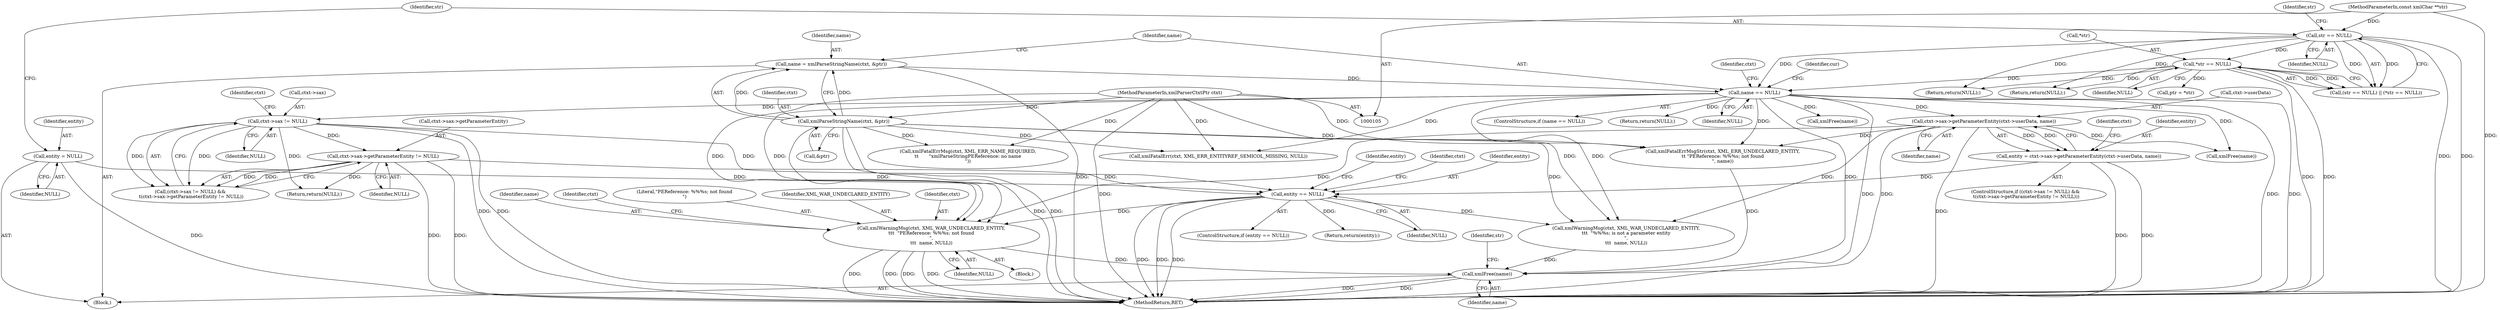 digraph "0_Chrome_d0947db40187f4708c58e64cbd6013faf9eddeed_35@pointer" {
"1000254" [label="(Call,xmlWarningMsg(ctxt, XML_WAR_UNDECLARED_ENTITY,\n\t\t\t  \"PEReference: %%%s; not found\n\",\n\t\t\t  name, NULL))"];
"1000145" [label="(Call,xmlParseStringName(ctxt, &ptr))"];
"1000106" [label="(MethodParameterIn,xmlParserCtxtPtr ctxt)"];
"1000150" [label="(Call,name == NULL)"];
"1000143" [label="(Call,name = xmlParseStringName(ctxt, &ptr))"];
"1000118" [label="(Call,str == NULL)"];
"1000107" [label="(MethodParameterIn,const xmlChar **str)"];
"1000121" [label="(Call,*str == NULL)"];
"1000207" [label="(Call,ctxt->sax->getParameterEntity(ctxt->userData, name))"];
"1000224" [label="(Call,entity == NULL)"];
"1000113" [label="(Call,entity = NULL)"];
"1000205" [label="(Call,entity = ctxt->sax->getParameterEntity(ctxt->userData, name))"];
"1000193" [label="(Call,ctxt->sax != NULL)"];
"1000198" [label="(Call,ctxt->sax->getParameterEntity != NULL)"];
"1000291" [label="(Call,xmlFree(name))"];
"1000108" [label="(Block,)"];
"1000208" [label="(Call,ctxt->userData)"];
"1000224" [label="(Call,entity == NULL)"];
"1000201" [label="(Identifier,ctxt)"];
"1000114" [label="(Identifier,entity)"];
"1000124" [label="(Identifier,NULL)"];
"1000118" [label="(Call,str == NULL)"];
"1000107" [label="(MethodParameterIn,const xmlChar **str)"];
"1000197" [label="(Identifier,NULL)"];
"1000127" [label="(Call,ptr = *str)"];
"1000232" [label="(Identifier,ctxt)"];
"1000223" [label="(ControlStructure,if (entity == NULL))"];
"1000256" [label="(Identifier,XML_WAR_UNDECLARED_ENTITY)"];
"1000225" [label="(Identifier,entity)"];
"1000191" [label="(ControlStructure,if ((ctxt->sax != NULL) &&\n \t(ctxt->sax->getParameterEntity != NULL)))"];
"1000149" [label="(ControlStructure,if (name == NULL))"];
"1000297" [label="(Return,return(entity);)"];
"1000207" [label="(Call,ctxt->sax->getParameterEntity(ctxt->userData, name))"];
"1000206" [label="(Identifier,entity)"];
"1000155" [label="(Identifier,ctxt)"];
"1000255" [label="(Identifier,ctxt)"];
"1000106" [label="(MethodParameterIn,xmlParserCtxtPtr ctxt)"];
"1000258" [label="(Identifier,name)"];
"1000204" [label="(Identifier,NULL)"];
"1000119" [label="(Identifier,str)"];
"1000125" [label="(Return,return(NULL);)"];
"1000205" [label="(Call,entity = ctxt->sax->getParameterEntity(ctxt->userData, name))"];
"1000271" [label="(Identifier,entity)"];
"1000199" [label="(Call,ctxt->sax->getParameterEntity)"];
"1000291" [label="(Call,xmlFree(name))"];
"1000219" [label="(Call,xmlFree(name))"];
"1000151" [label="(Identifier,name)"];
"1000280" [label="(Call,xmlWarningMsg(ctxt, XML_WAR_UNDECLARED_ENTITY,\n\t\t\t  \"%%%s; is not a parameter entity\n\",\n\t\t\t  name, NULL))"];
"1000295" [label="(Identifier,str)"];
"1000150" [label="(Call,name == NULL)"];
"1000162" [label="(Return,return(NULL);)"];
"1000165" [label="(Identifier,cur)"];
"1000253" [label="(Block,)"];
"1000117" [label="(Call,(str == NULL) || (*str == NULL))"];
"1000226" [label="(Identifier,NULL)"];
"1000221" [label="(Return,return(NULL);)"];
"1000147" [label="(Call,&ptr)"];
"1000154" [label="(Call,xmlFatalErrMsg(ctxt, XML_ERR_NAME_REQUIRED,\n\t\t       \"xmlParseStringPEReference: no name\n\"))"];
"1000123" [label="(Identifier,str)"];
"1000145" [label="(Call,xmlParseStringName(ctxt, &ptr))"];
"1000122" [label="(Call,*str)"];
"1000193" [label="(Call,ctxt->sax != NULL)"];
"1000152" [label="(Identifier,NULL)"];
"1000254" [label="(Call,xmlWarningMsg(ctxt, XML_WAR_UNDECLARED_ENTITY,\n\t\t\t  \"PEReference: %%%s; not found\n\",\n\t\t\t  name, NULL))"];
"1000292" [label="(Identifier,name)"];
"1000211" [label="(Identifier,name)"];
"1000215" [label="(Identifier,ctxt)"];
"1000247" [label="(Call,xmlFatalErrMsgStr(ctxt, XML_ERR_UNDECLARED_ENTITY,\n\t\t \"PEReference: %%%s; not found\n\", name))"];
"1000262" [label="(Identifier,ctxt)"];
"1000192" [label="(Call,(ctxt->sax != NULL) &&\n \t(ctxt->sax->getParameterEntity != NULL))"];
"1000173" [label="(Call,xmlFatalErr(ctxt, XML_ERR_ENTITYREF_SEMICOL_MISSING, NULL))"];
"1000115" [label="(Identifier,NULL)"];
"1000177" [label="(Call,xmlFree(name))"];
"1000144" [label="(Identifier,name)"];
"1000299" [label="(MethodReturn,RET)"];
"1000139" [label="(Return,return(NULL);)"];
"1000121" [label="(Call,*str == NULL)"];
"1000146" [label="(Identifier,ctxt)"];
"1000259" [label="(Identifier,NULL)"];
"1000257" [label="(Literal,\"PEReference: %%%s; not found\n\")"];
"1000198" [label="(Call,ctxt->sax->getParameterEntity != NULL)"];
"1000194" [label="(Call,ctxt->sax)"];
"1000113" [label="(Call,entity = NULL)"];
"1000143" [label="(Call,name = xmlParseStringName(ctxt, &ptr))"];
"1000120" [label="(Identifier,NULL)"];
"1000254" -> "1000253"  [label="AST: "];
"1000254" -> "1000259"  [label="CFG: "];
"1000255" -> "1000254"  [label="AST: "];
"1000256" -> "1000254"  [label="AST: "];
"1000257" -> "1000254"  [label="AST: "];
"1000258" -> "1000254"  [label="AST: "];
"1000259" -> "1000254"  [label="AST: "];
"1000262" -> "1000254"  [label="CFG: "];
"1000254" -> "1000299"  [label="DDG: "];
"1000254" -> "1000299"  [label="DDG: "];
"1000254" -> "1000299"  [label="DDG: "];
"1000254" -> "1000299"  [label="DDG: "];
"1000145" -> "1000254"  [label="DDG: "];
"1000106" -> "1000254"  [label="DDG: "];
"1000150" -> "1000254"  [label="DDG: "];
"1000207" -> "1000254"  [label="DDG: "];
"1000224" -> "1000254"  [label="DDG: "];
"1000254" -> "1000291"  [label="DDG: "];
"1000145" -> "1000143"  [label="AST: "];
"1000145" -> "1000147"  [label="CFG: "];
"1000146" -> "1000145"  [label="AST: "];
"1000147" -> "1000145"  [label="AST: "];
"1000143" -> "1000145"  [label="CFG: "];
"1000145" -> "1000299"  [label="DDG: "];
"1000145" -> "1000299"  [label="DDG: "];
"1000145" -> "1000143"  [label="DDG: "];
"1000145" -> "1000143"  [label="DDG: "];
"1000106" -> "1000145"  [label="DDG: "];
"1000145" -> "1000154"  [label="DDG: "];
"1000145" -> "1000173"  [label="DDG: "];
"1000145" -> "1000247"  [label="DDG: "];
"1000145" -> "1000280"  [label="DDG: "];
"1000106" -> "1000105"  [label="AST: "];
"1000106" -> "1000299"  [label="DDG: "];
"1000106" -> "1000154"  [label="DDG: "];
"1000106" -> "1000173"  [label="DDG: "];
"1000106" -> "1000247"  [label="DDG: "];
"1000106" -> "1000280"  [label="DDG: "];
"1000150" -> "1000149"  [label="AST: "];
"1000150" -> "1000152"  [label="CFG: "];
"1000151" -> "1000150"  [label="AST: "];
"1000152" -> "1000150"  [label="AST: "];
"1000155" -> "1000150"  [label="CFG: "];
"1000165" -> "1000150"  [label="CFG: "];
"1000150" -> "1000299"  [label="DDG: "];
"1000150" -> "1000299"  [label="DDG: "];
"1000150" -> "1000299"  [label="DDG: "];
"1000143" -> "1000150"  [label="DDG: "];
"1000118" -> "1000150"  [label="DDG: "];
"1000121" -> "1000150"  [label="DDG: "];
"1000150" -> "1000162"  [label="DDG: "];
"1000150" -> "1000173"  [label="DDG: "];
"1000150" -> "1000177"  [label="DDG: "];
"1000150" -> "1000193"  [label="DDG: "];
"1000150" -> "1000207"  [label="DDG: "];
"1000150" -> "1000219"  [label="DDG: "];
"1000150" -> "1000247"  [label="DDG: "];
"1000150" -> "1000280"  [label="DDG: "];
"1000150" -> "1000291"  [label="DDG: "];
"1000143" -> "1000108"  [label="AST: "];
"1000144" -> "1000143"  [label="AST: "];
"1000151" -> "1000143"  [label="CFG: "];
"1000143" -> "1000299"  [label="DDG: "];
"1000118" -> "1000117"  [label="AST: "];
"1000118" -> "1000120"  [label="CFG: "];
"1000119" -> "1000118"  [label="AST: "];
"1000120" -> "1000118"  [label="AST: "];
"1000123" -> "1000118"  [label="CFG: "];
"1000117" -> "1000118"  [label="CFG: "];
"1000118" -> "1000299"  [label="DDG: "];
"1000118" -> "1000299"  [label="DDG: "];
"1000118" -> "1000117"  [label="DDG: "];
"1000118" -> "1000117"  [label="DDG: "];
"1000107" -> "1000118"  [label="DDG: "];
"1000118" -> "1000121"  [label="DDG: "];
"1000118" -> "1000125"  [label="DDG: "];
"1000118" -> "1000139"  [label="DDG: "];
"1000107" -> "1000105"  [label="AST: "];
"1000107" -> "1000299"  [label="DDG: "];
"1000121" -> "1000117"  [label="AST: "];
"1000121" -> "1000124"  [label="CFG: "];
"1000122" -> "1000121"  [label="AST: "];
"1000124" -> "1000121"  [label="AST: "];
"1000117" -> "1000121"  [label="CFG: "];
"1000121" -> "1000299"  [label="DDG: "];
"1000121" -> "1000299"  [label="DDG: "];
"1000121" -> "1000117"  [label="DDG: "];
"1000121" -> "1000117"  [label="DDG: "];
"1000121" -> "1000125"  [label="DDG: "];
"1000121" -> "1000127"  [label="DDG: "];
"1000121" -> "1000139"  [label="DDG: "];
"1000207" -> "1000205"  [label="AST: "];
"1000207" -> "1000211"  [label="CFG: "];
"1000208" -> "1000207"  [label="AST: "];
"1000211" -> "1000207"  [label="AST: "];
"1000205" -> "1000207"  [label="CFG: "];
"1000207" -> "1000299"  [label="DDG: "];
"1000207" -> "1000205"  [label="DDG: "];
"1000207" -> "1000205"  [label="DDG: "];
"1000207" -> "1000219"  [label="DDG: "];
"1000207" -> "1000247"  [label="DDG: "];
"1000207" -> "1000280"  [label="DDG: "];
"1000207" -> "1000291"  [label="DDG: "];
"1000224" -> "1000223"  [label="AST: "];
"1000224" -> "1000226"  [label="CFG: "];
"1000225" -> "1000224"  [label="AST: "];
"1000226" -> "1000224"  [label="AST: "];
"1000232" -> "1000224"  [label="CFG: "];
"1000271" -> "1000224"  [label="CFG: "];
"1000224" -> "1000299"  [label="DDG: "];
"1000224" -> "1000299"  [label="DDG: "];
"1000224" -> "1000299"  [label="DDG: "];
"1000113" -> "1000224"  [label="DDG: "];
"1000205" -> "1000224"  [label="DDG: "];
"1000193" -> "1000224"  [label="DDG: "];
"1000198" -> "1000224"  [label="DDG: "];
"1000224" -> "1000280"  [label="DDG: "];
"1000224" -> "1000297"  [label="DDG: "];
"1000113" -> "1000108"  [label="AST: "];
"1000113" -> "1000115"  [label="CFG: "];
"1000114" -> "1000113"  [label="AST: "];
"1000115" -> "1000113"  [label="AST: "];
"1000119" -> "1000113"  [label="CFG: "];
"1000113" -> "1000299"  [label="DDG: "];
"1000205" -> "1000191"  [label="AST: "];
"1000206" -> "1000205"  [label="AST: "];
"1000215" -> "1000205"  [label="CFG: "];
"1000205" -> "1000299"  [label="DDG: "];
"1000205" -> "1000299"  [label="DDG: "];
"1000193" -> "1000192"  [label="AST: "];
"1000193" -> "1000197"  [label="CFG: "];
"1000194" -> "1000193"  [label="AST: "];
"1000197" -> "1000193"  [label="AST: "];
"1000201" -> "1000193"  [label="CFG: "];
"1000192" -> "1000193"  [label="CFG: "];
"1000193" -> "1000299"  [label="DDG: "];
"1000193" -> "1000299"  [label="DDG: "];
"1000193" -> "1000192"  [label="DDG: "];
"1000193" -> "1000192"  [label="DDG: "];
"1000193" -> "1000198"  [label="DDG: "];
"1000193" -> "1000221"  [label="DDG: "];
"1000198" -> "1000192"  [label="AST: "];
"1000198" -> "1000204"  [label="CFG: "];
"1000199" -> "1000198"  [label="AST: "];
"1000204" -> "1000198"  [label="AST: "];
"1000192" -> "1000198"  [label="CFG: "];
"1000198" -> "1000299"  [label="DDG: "];
"1000198" -> "1000299"  [label="DDG: "];
"1000198" -> "1000192"  [label="DDG: "];
"1000198" -> "1000192"  [label="DDG: "];
"1000198" -> "1000221"  [label="DDG: "];
"1000291" -> "1000108"  [label="AST: "];
"1000291" -> "1000292"  [label="CFG: "];
"1000292" -> "1000291"  [label="AST: "];
"1000295" -> "1000291"  [label="CFG: "];
"1000291" -> "1000299"  [label="DDG: "];
"1000291" -> "1000299"  [label="DDG: "];
"1000247" -> "1000291"  [label="DDG: "];
"1000280" -> "1000291"  [label="DDG: "];
}
